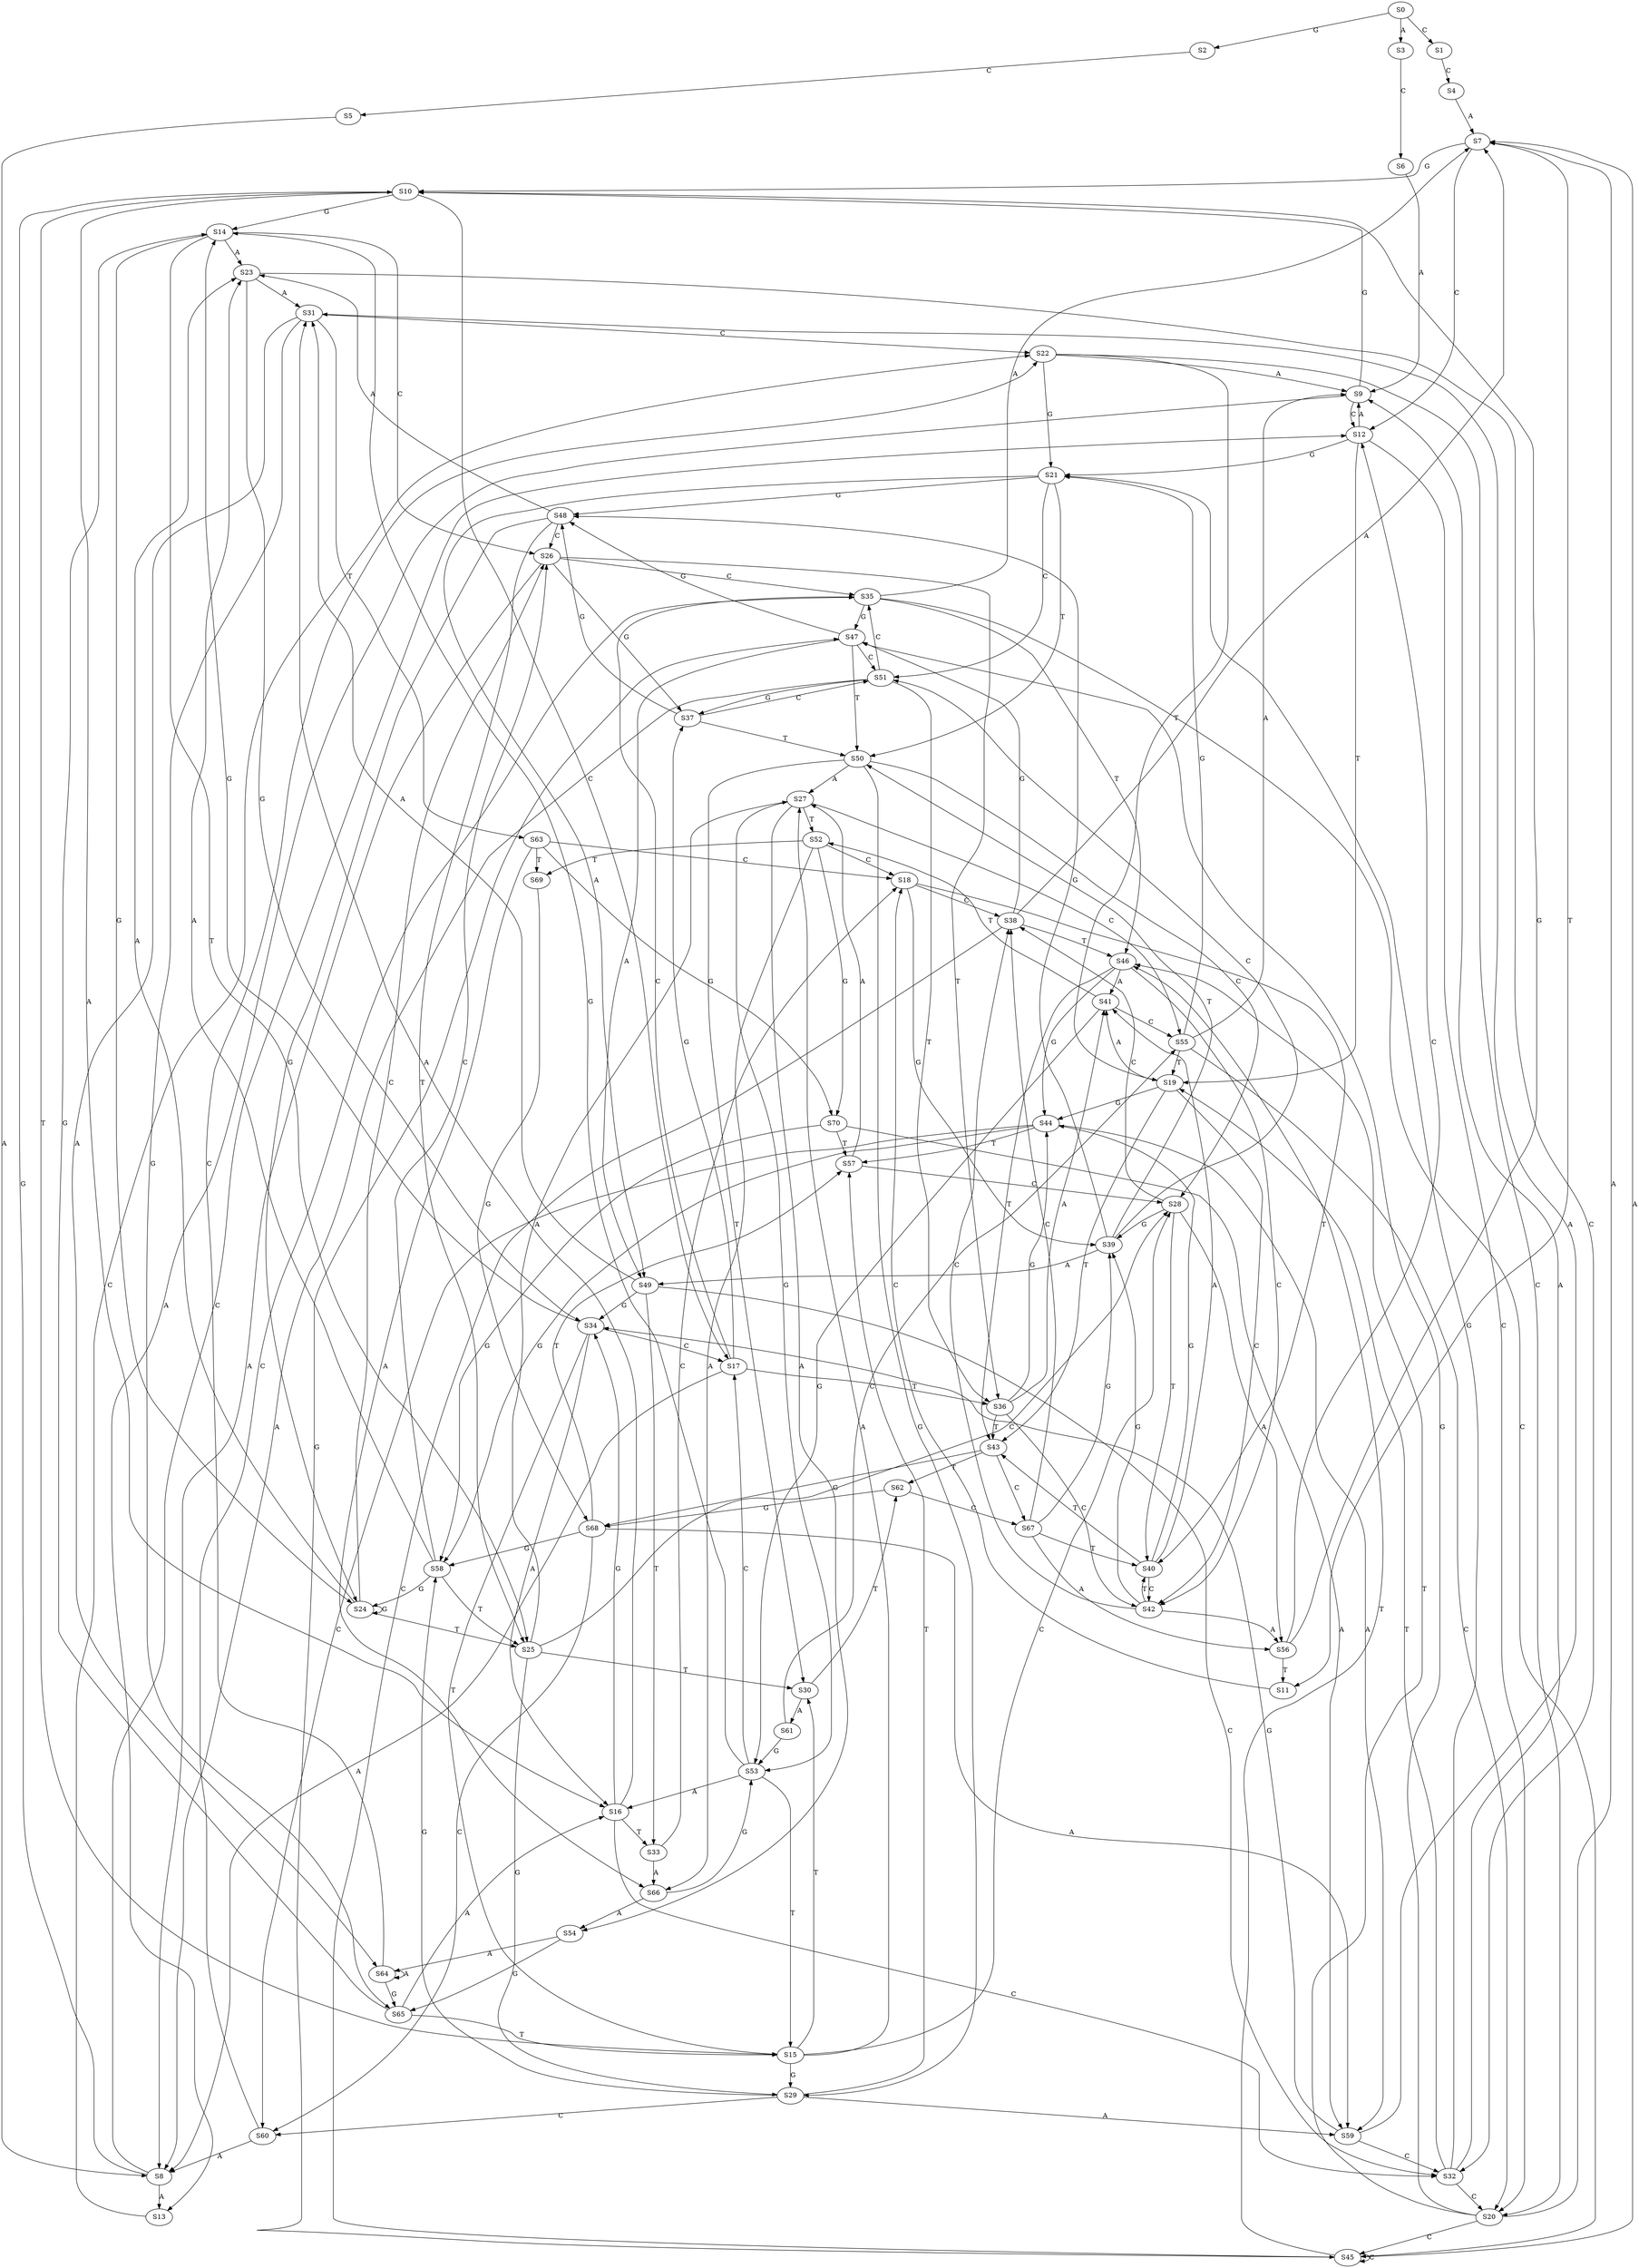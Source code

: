 strict digraph  {
	S0 -> S1 [ label = C ];
	S0 -> S2 [ label = G ];
	S0 -> S3 [ label = A ];
	S1 -> S4 [ label = C ];
	S2 -> S5 [ label = C ];
	S3 -> S6 [ label = C ];
	S4 -> S7 [ label = A ];
	S5 -> S8 [ label = A ];
	S6 -> S9 [ label = A ];
	S7 -> S10 [ label = G ];
	S7 -> S11 [ label = T ];
	S7 -> S12 [ label = C ];
	S8 -> S10 [ label = G ];
	S8 -> S12 [ label = C ];
	S8 -> S13 [ label = A ];
	S9 -> S10 [ label = G ];
	S9 -> S12 [ label = C ];
	S9 -> S13 [ label = A ];
	S10 -> S14 [ label = G ];
	S10 -> S15 [ label = T ];
	S10 -> S16 [ label = A ];
	S10 -> S17 [ label = C ];
	S11 -> S18 [ label = C ];
	S12 -> S19 [ label = T ];
	S12 -> S20 [ label = C ];
	S12 -> S9 [ label = A ];
	S12 -> S21 [ label = G ];
	S13 -> S22 [ label = C ];
	S14 -> S23 [ label = A ];
	S14 -> S24 [ label = G ];
	S14 -> S25 [ label = T ];
	S14 -> S26 [ label = C ];
	S15 -> S27 [ label = A ];
	S15 -> S28 [ label = C ];
	S15 -> S29 [ label = G ];
	S15 -> S30 [ label = T ];
	S16 -> S31 [ label = A ];
	S16 -> S32 [ label = C ];
	S16 -> S33 [ label = T ];
	S16 -> S34 [ label = G ];
	S17 -> S35 [ label = C ];
	S17 -> S8 [ label = A ];
	S17 -> S36 [ label = T ];
	S17 -> S37 [ label = G ];
	S18 -> S38 [ label = C ];
	S18 -> S39 [ label = G ];
	S18 -> S40 [ label = T ];
	S19 -> S41 [ label = A ];
	S19 -> S42 [ label = C ];
	S19 -> S43 [ label = T ];
	S19 -> S44 [ label = G ];
	S20 -> S45 [ label = C ];
	S20 -> S7 [ label = A ];
	S20 -> S46 [ label = T ];
	S20 -> S47 [ label = G ];
	S21 -> S48 [ label = G ];
	S21 -> S49 [ label = A ];
	S21 -> S50 [ label = T ];
	S21 -> S51 [ label = C ];
	S22 -> S9 [ label = A ];
	S22 -> S20 [ label = C ];
	S22 -> S21 [ label = G ];
	S22 -> S19 [ label = T ];
	S23 -> S31 [ label = A ];
	S23 -> S32 [ label = C ];
	S23 -> S34 [ label = G ];
	S24 -> S25 [ label = T ];
	S24 -> S26 [ label = C ];
	S24 -> S24 [ label = G ];
	S24 -> S23 [ label = A ];
	S25 -> S27 [ label = A ];
	S25 -> S28 [ label = C ];
	S25 -> S29 [ label = G ];
	S25 -> S30 [ label = T ];
	S26 -> S36 [ label = T ];
	S26 -> S35 [ label = C ];
	S26 -> S8 [ label = A ];
	S26 -> S37 [ label = G ];
	S27 -> S52 [ label = T ];
	S27 -> S53 [ label = G ];
	S27 -> S54 [ label = A ];
	S27 -> S55 [ label = C ];
	S28 -> S40 [ label = T ];
	S28 -> S39 [ label = G ];
	S28 -> S56 [ label = A ];
	S28 -> S38 [ label = C ];
	S29 -> S57 [ label = T ];
	S29 -> S58 [ label = G ];
	S29 -> S59 [ label = A ];
	S29 -> S60 [ label = C ];
	S30 -> S61 [ label = A ];
	S30 -> S62 [ label = T ];
	S31 -> S63 [ label = T ];
	S31 -> S22 [ label = C ];
	S31 -> S64 [ label = A ];
	S31 -> S65 [ label = G ];
	S32 -> S19 [ label = T ];
	S32 -> S21 [ label = G ];
	S32 -> S20 [ label = C ];
	S32 -> S9 [ label = A ];
	S33 -> S66 [ label = A ];
	S33 -> S18 [ label = C ];
	S34 -> S15 [ label = T ];
	S34 -> S16 [ label = A ];
	S34 -> S14 [ label = G ];
	S34 -> S17 [ label = C ];
	S35 -> S47 [ label = G ];
	S35 -> S7 [ label = A ];
	S35 -> S46 [ label = T ];
	S35 -> S45 [ label = C ];
	S36 -> S41 [ label = A ];
	S36 -> S42 [ label = C ];
	S36 -> S43 [ label = T ];
	S36 -> S44 [ label = G ];
	S37 -> S48 [ label = G ];
	S37 -> S51 [ label = C ];
	S37 -> S50 [ label = T ];
	S38 -> S45 [ label = C ];
	S38 -> S7 [ label = A ];
	S38 -> S46 [ label = T ];
	S38 -> S47 [ label = G ];
	S39 -> S48 [ label = G ];
	S39 -> S50 [ label = T ];
	S39 -> S51 [ label = C ];
	S39 -> S49 [ label = A ];
	S40 -> S44 [ label = G ];
	S40 -> S42 [ label = C ];
	S40 -> S41 [ label = A ];
	S40 -> S43 [ label = T ];
	S41 -> S53 [ label = G ];
	S41 -> S52 [ label = T ];
	S41 -> S55 [ label = C ];
	S42 -> S40 [ label = T ];
	S42 -> S39 [ label = G ];
	S42 -> S38 [ label = C ];
	S42 -> S56 [ label = A ];
	S43 -> S67 [ label = C ];
	S43 -> S62 [ label = T ];
	S43 -> S68 [ label = G ];
	S44 -> S59 [ label = A ];
	S44 -> S60 [ label = C ];
	S44 -> S58 [ label = G ];
	S44 -> S57 [ label = T ];
	S45 -> S47 [ label = G ];
	S45 -> S45 [ label = C ];
	S45 -> S7 [ label = A ];
	S45 -> S46 [ label = T ];
	S46 -> S44 [ label = G ];
	S46 -> S41 [ label = A ];
	S46 -> S42 [ label = C ];
	S46 -> S43 [ label = T ];
	S47 -> S49 [ label = A ];
	S47 -> S48 [ label = G ];
	S47 -> S50 [ label = T ];
	S47 -> S51 [ label = C ];
	S48 -> S23 [ label = A ];
	S48 -> S24 [ label = G ];
	S48 -> S26 [ label = C ];
	S48 -> S25 [ label = T ];
	S49 -> S31 [ label = A ];
	S49 -> S32 [ label = C ];
	S49 -> S34 [ label = G ];
	S49 -> S33 [ label = T ];
	S50 -> S28 [ label = C ];
	S50 -> S27 [ label = A ];
	S50 -> S29 [ label = G ];
	S50 -> S30 [ label = T ];
	S51 -> S37 [ label = G ];
	S51 -> S36 [ label = T ];
	S51 -> S35 [ label = C ];
	S51 -> S8 [ label = A ];
	S52 -> S18 [ label = C ];
	S52 -> S66 [ label = A ];
	S52 -> S69 [ label = T ];
	S52 -> S70 [ label = G ];
	S53 -> S15 [ label = T ];
	S53 -> S16 [ label = A ];
	S53 -> S17 [ label = C ];
	S53 -> S14 [ label = G ];
	S54 -> S65 [ label = G ];
	S54 -> S64 [ label = A ];
	S55 -> S21 [ label = G ];
	S55 -> S19 [ label = T ];
	S55 -> S20 [ label = C ];
	S55 -> S9 [ label = A ];
	S56 -> S11 [ label = T ];
	S56 -> S12 [ label = C ];
	S56 -> S10 [ label = G ];
	S57 -> S28 [ label = C ];
	S57 -> S27 [ label = A ];
	S58 -> S24 [ label = G ];
	S58 -> S26 [ label = C ];
	S58 -> S23 [ label = A ];
	S58 -> S25 [ label = T ];
	S59 -> S34 [ label = G ];
	S59 -> S32 [ label = C ];
	S59 -> S31 [ label = A ];
	S60 -> S35 [ label = C ];
	S60 -> S8 [ label = A ];
	S61 -> S55 [ label = C ];
	S61 -> S53 [ label = G ];
	S62 -> S68 [ label = G ];
	S62 -> S67 [ label = C ];
	S63 -> S66 [ label = A ];
	S63 -> S18 [ label = C ];
	S63 -> S70 [ label = G ];
	S63 -> S69 [ label = T ];
	S64 -> S65 [ label = G ];
	S64 -> S22 [ label = C ];
	S64 -> S64 [ label = A ];
	S65 -> S15 [ label = T ];
	S65 -> S16 [ label = A ];
	S65 -> S14 [ label = G ];
	S66 -> S53 [ label = G ];
	S66 -> S54 [ label = A ];
	S67 -> S56 [ label = A ];
	S67 -> S40 [ label = T ];
	S67 -> S38 [ label = C ];
	S67 -> S39 [ label = G ];
	S68 -> S58 [ label = G ];
	S68 -> S60 [ label = C ];
	S68 -> S57 [ label = T ];
	S68 -> S59 [ label = A ];
	S69 -> S68 [ label = G ];
	S70 -> S58 [ label = G ];
	S70 -> S59 [ label = A ];
	S70 -> S57 [ label = T ];
}
